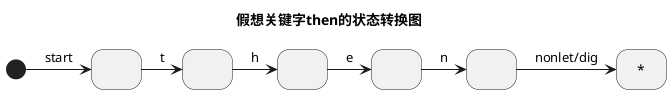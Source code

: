 @startuml

title 假想关键字then的状态转换图

hide empty description

state " " as 1
state " " as 2
state " " as 3
state " " as 4
state " " as 5
state "*" as 6

[*] -> 1: start
1 -> 2: t
2 -> 3: h
3 -> 4: e
4 -> 5: n
5 -> 6: nonlet/dig

@enduml